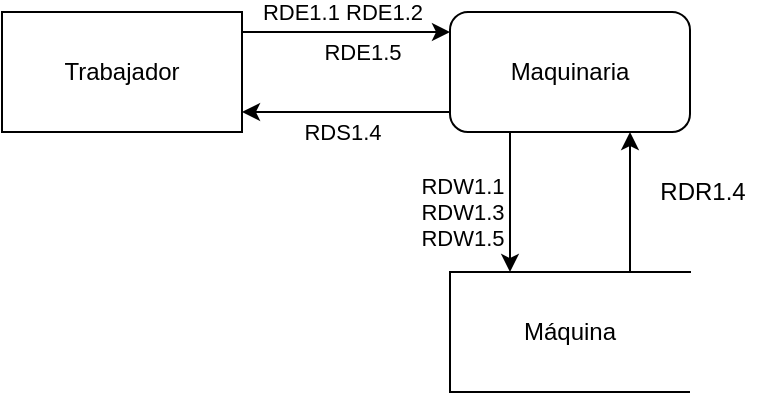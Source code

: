 <mxfile version="15.8.4" type="device"><diagram id="gpOhSvmDntKIhjA0Iye7" name="Page-1"><mxGraphModel dx="462" dy="865" grid="1" gridSize="10" guides="1" tooltips="1" connect="1" arrows="1" fold="1" page="1" pageScale="1" pageWidth="827" pageHeight="1169" math="0" shadow="0"><root><mxCell id="0"/><mxCell id="1" parent="0"/><mxCell id="HyATCOm52cZ_vMDZ4gnE-4" value="" style="edgeStyle=orthogonalEdgeStyle;rounded=0;orthogonalLoop=1;jettySize=auto;html=1;" parent="1" source="HyATCOm52cZ_vMDZ4gnE-1" target="HyATCOm52cZ_vMDZ4gnE-2" edge="1"><mxGeometry relative="1" as="geometry"><Array as="points"><mxPoint x="290" y="330"/><mxPoint x="290" y="330"/></Array></mxGeometry></mxCell><mxCell id="HyATCOm52cZ_vMDZ4gnE-6" value="RDS1.4" style="edgeLabel;html=1;align=center;verticalAlign=middle;resizable=0;points=[];" parent="HyATCOm52cZ_vMDZ4gnE-4" vertex="1" connectable="0"><mxGeometry x="-0.173" y="3" relative="1" as="geometry"><mxPoint x="-11" y="7" as="offset"/></mxGeometry></mxCell><mxCell id="bPEnN3mGCUtzI-sETVjg-5" value="RDW1.1&lt;br&gt;RDW1.3&lt;br&gt;RDW1.5" style="edgeStyle=none;rounded=0;orthogonalLoop=1;jettySize=auto;html=1;exitX=0.25;exitY=1;exitDx=0;exitDy=0;entryX=0.25;entryY=0;entryDx=0;entryDy=0;endArrow=classic;endFill=1;" edge="1" parent="1" source="HyATCOm52cZ_vMDZ4gnE-1" target="bPEnN3mGCUtzI-sETVjg-2"><mxGeometry x="0.143" y="-24" relative="1" as="geometry"><mxPoint as="offset"/></mxGeometry></mxCell><mxCell id="HyATCOm52cZ_vMDZ4gnE-1" value="Maquinaria" style="rounded=1;whiteSpace=wrap;html=1;" parent="1" vertex="1"><mxGeometry x="354" y="280" width="120" height="60" as="geometry"/></mxCell><mxCell id="HyATCOm52cZ_vMDZ4gnE-3" value="RDE1.5" style="edgeStyle=orthogonalEdgeStyle;rounded=0;orthogonalLoop=1;jettySize=auto;html=1;" parent="1" source="HyATCOm52cZ_vMDZ4gnE-2" target="HyATCOm52cZ_vMDZ4gnE-1" edge="1"><mxGeometry x="0.154" y="-10" relative="1" as="geometry"><Array as="points"><mxPoint x="290" y="290"/><mxPoint x="290" y="290"/></Array><mxPoint as="offset"/></mxGeometry></mxCell><mxCell id="HyATCOm52cZ_vMDZ4gnE-5" value="RDE1.1 RDE1.2" style="edgeLabel;html=1;align=center;verticalAlign=middle;resizable=0;points=[];" parent="HyATCOm52cZ_vMDZ4gnE-3" vertex="1" connectable="0"><mxGeometry x="-0.288" y="-1" relative="1" as="geometry"><mxPoint x="13" y="-11" as="offset"/></mxGeometry></mxCell><mxCell id="HyATCOm52cZ_vMDZ4gnE-2" value="Trabajador" style="rounded=0;whiteSpace=wrap;html=1;" parent="1" vertex="1"><mxGeometry x="130" y="280" width="120" height="60" as="geometry"/></mxCell><mxCell id="bPEnN3mGCUtzI-sETVjg-3" style="rounded=0;orthogonalLoop=1;jettySize=auto;html=1;exitX=0;exitY=1;exitDx=0;exitDy=0;endArrow=none;endFill=0;entryX=1;entryY=1;entryDx=0;entryDy=0;" edge="1" parent="1" source="bPEnN3mGCUtzI-sETVjg-2" target="bPEnN3mGCUtzI-sETVjg-2"><mxGeometry relative="1" as="geometry"><mxPoint x="370" y="480" as="targetPoint"/></mxGeometry></mxCell><mxCell id="bPEnN3mGCUtzI-sETVjg-6" style="edgeStyle=none;rounded=0;orthogonalLoop=1;jettySize=auto;html=1;exitX=0.75;exitY=0;exitDx=0;exitDy=0;entryX=0.75;entryY=1;entryDx=0;entryDy=0;endArrow=classic;endFill=1;" edge="1" parent="1" source="bPEnN3mGCUtzI-sETVjg-2" target="HyATCOm52cZ_vMDZ4gnE-1"><mxGeometry relative="1" as="geometry"/></mxCell><mxCell id="bPEnN3mGCUtzI-sETVjg-2" value="Máquina" style="shape=partialRectangle;whiteSpace=wrap;html=1;bottom=0;right=0;fillColor=none;" vertex="1" parent="1"><mxGeometry x="354" y="410" width="120" height="60" as="geometry"/></mxCell><mxCell id="bPEnN3mGCUtzI-sETVjg-7" value="RDR1.4" style="text;html=1;align=center;verticalAlign=middle;resizable=0;points=[];autosize=1;strokeColor=none;fillColor=none;" vertex="1" parent="1"><mxGeometry x="450" y="360" width="60" height="20" as="geometry"/></mxCell></root></mxGraphModel></diagram></mxfile>